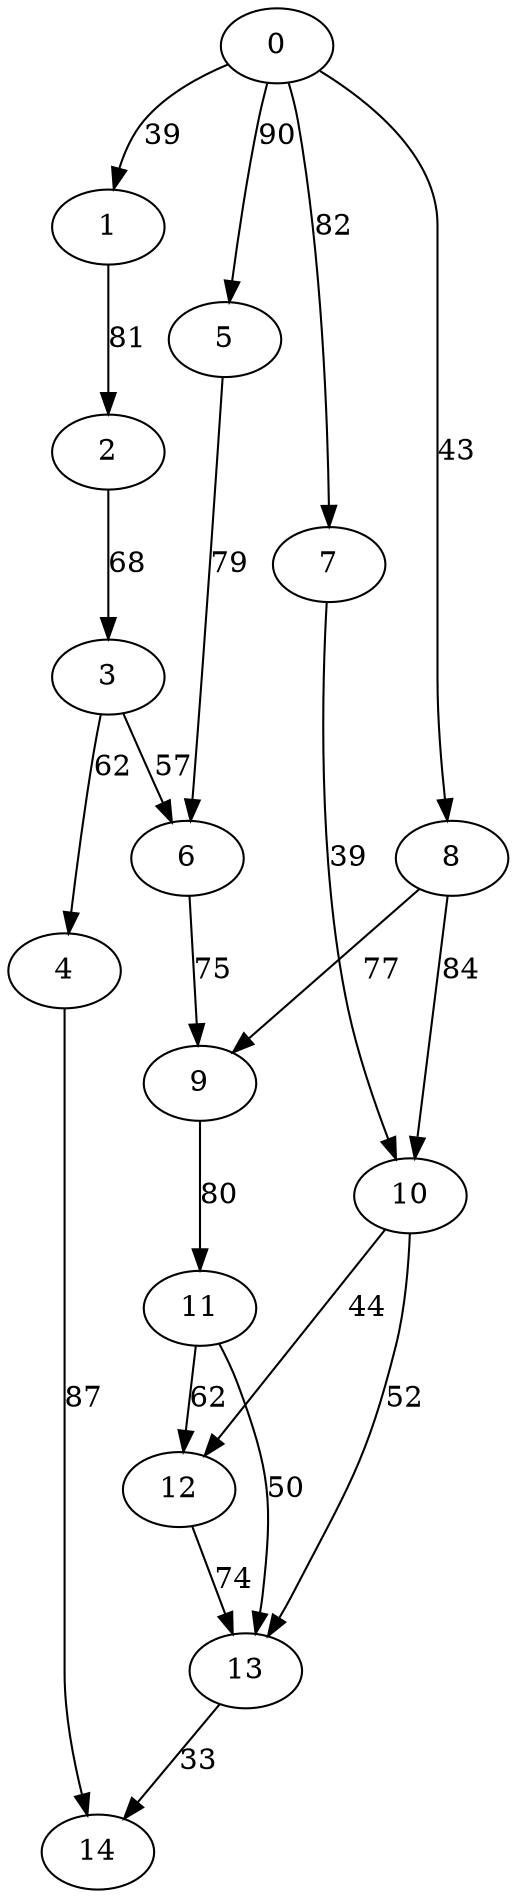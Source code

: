 digraph t20p2r5_2 {
0 -> 1 [ label = 39 ];
0 -> 5 [ label = 90 ];
0 -> 7 [ label = 82 ];
0 -> 8 [ label = 43 ];
1 -> 2 [ label = 81 ];
2 -> 3 [ label = 68 ];
3 -> 4 [ label = 62 ];
3 -> 6 [ label = 57 ];
4 -> 14 [ label = 87 ];
5 -> 6 [ label = 79 ];
6 -> 9 [ label = 75 ];
7 -> 10 [ label = 39 ];
8 -> 9 [ label = 77 ];
8 -> 10 [ label = 84 ];
9 -> 11 [ label = 80 ];
10 -> 12 [ label = 44 ];
10 -> 13 [ label = 52 ];
11 -> 12 [ label = 62 ];
11 -> 13 [ label = 50 ];
12 -> 13 [ label = 74 ];
13 -> 14 [ label = 33 ];
 }

